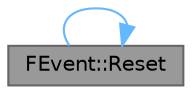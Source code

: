 digraph "FEvent::Reset"
{
 // INTERACTIVE_SVG=YES
 // LATEX_PDF_SIZE
  bgcolor="transparent";
  edge [fontname=Helvetica,fontsize=10,labelfontname=Helvetica,labelfontsize=10];
  node [fontname=Helvetica,fontsize=10,shape=box,height=0.2,width=0.4];
  rankdir="LR";
  Node1 [id="Node000001",label="FEvent::Reset",height=0.2,width=0.4,color="gray40", fillcolor="grey60", style="filled", fontcolor="black",tooltip="Resets the event to an untriggered (waitable) state."];
  Node1 -> Node1 [id="edge1_Node000001_Node000001",color="steelblue1",style="solid",tooltip=" "];
}
